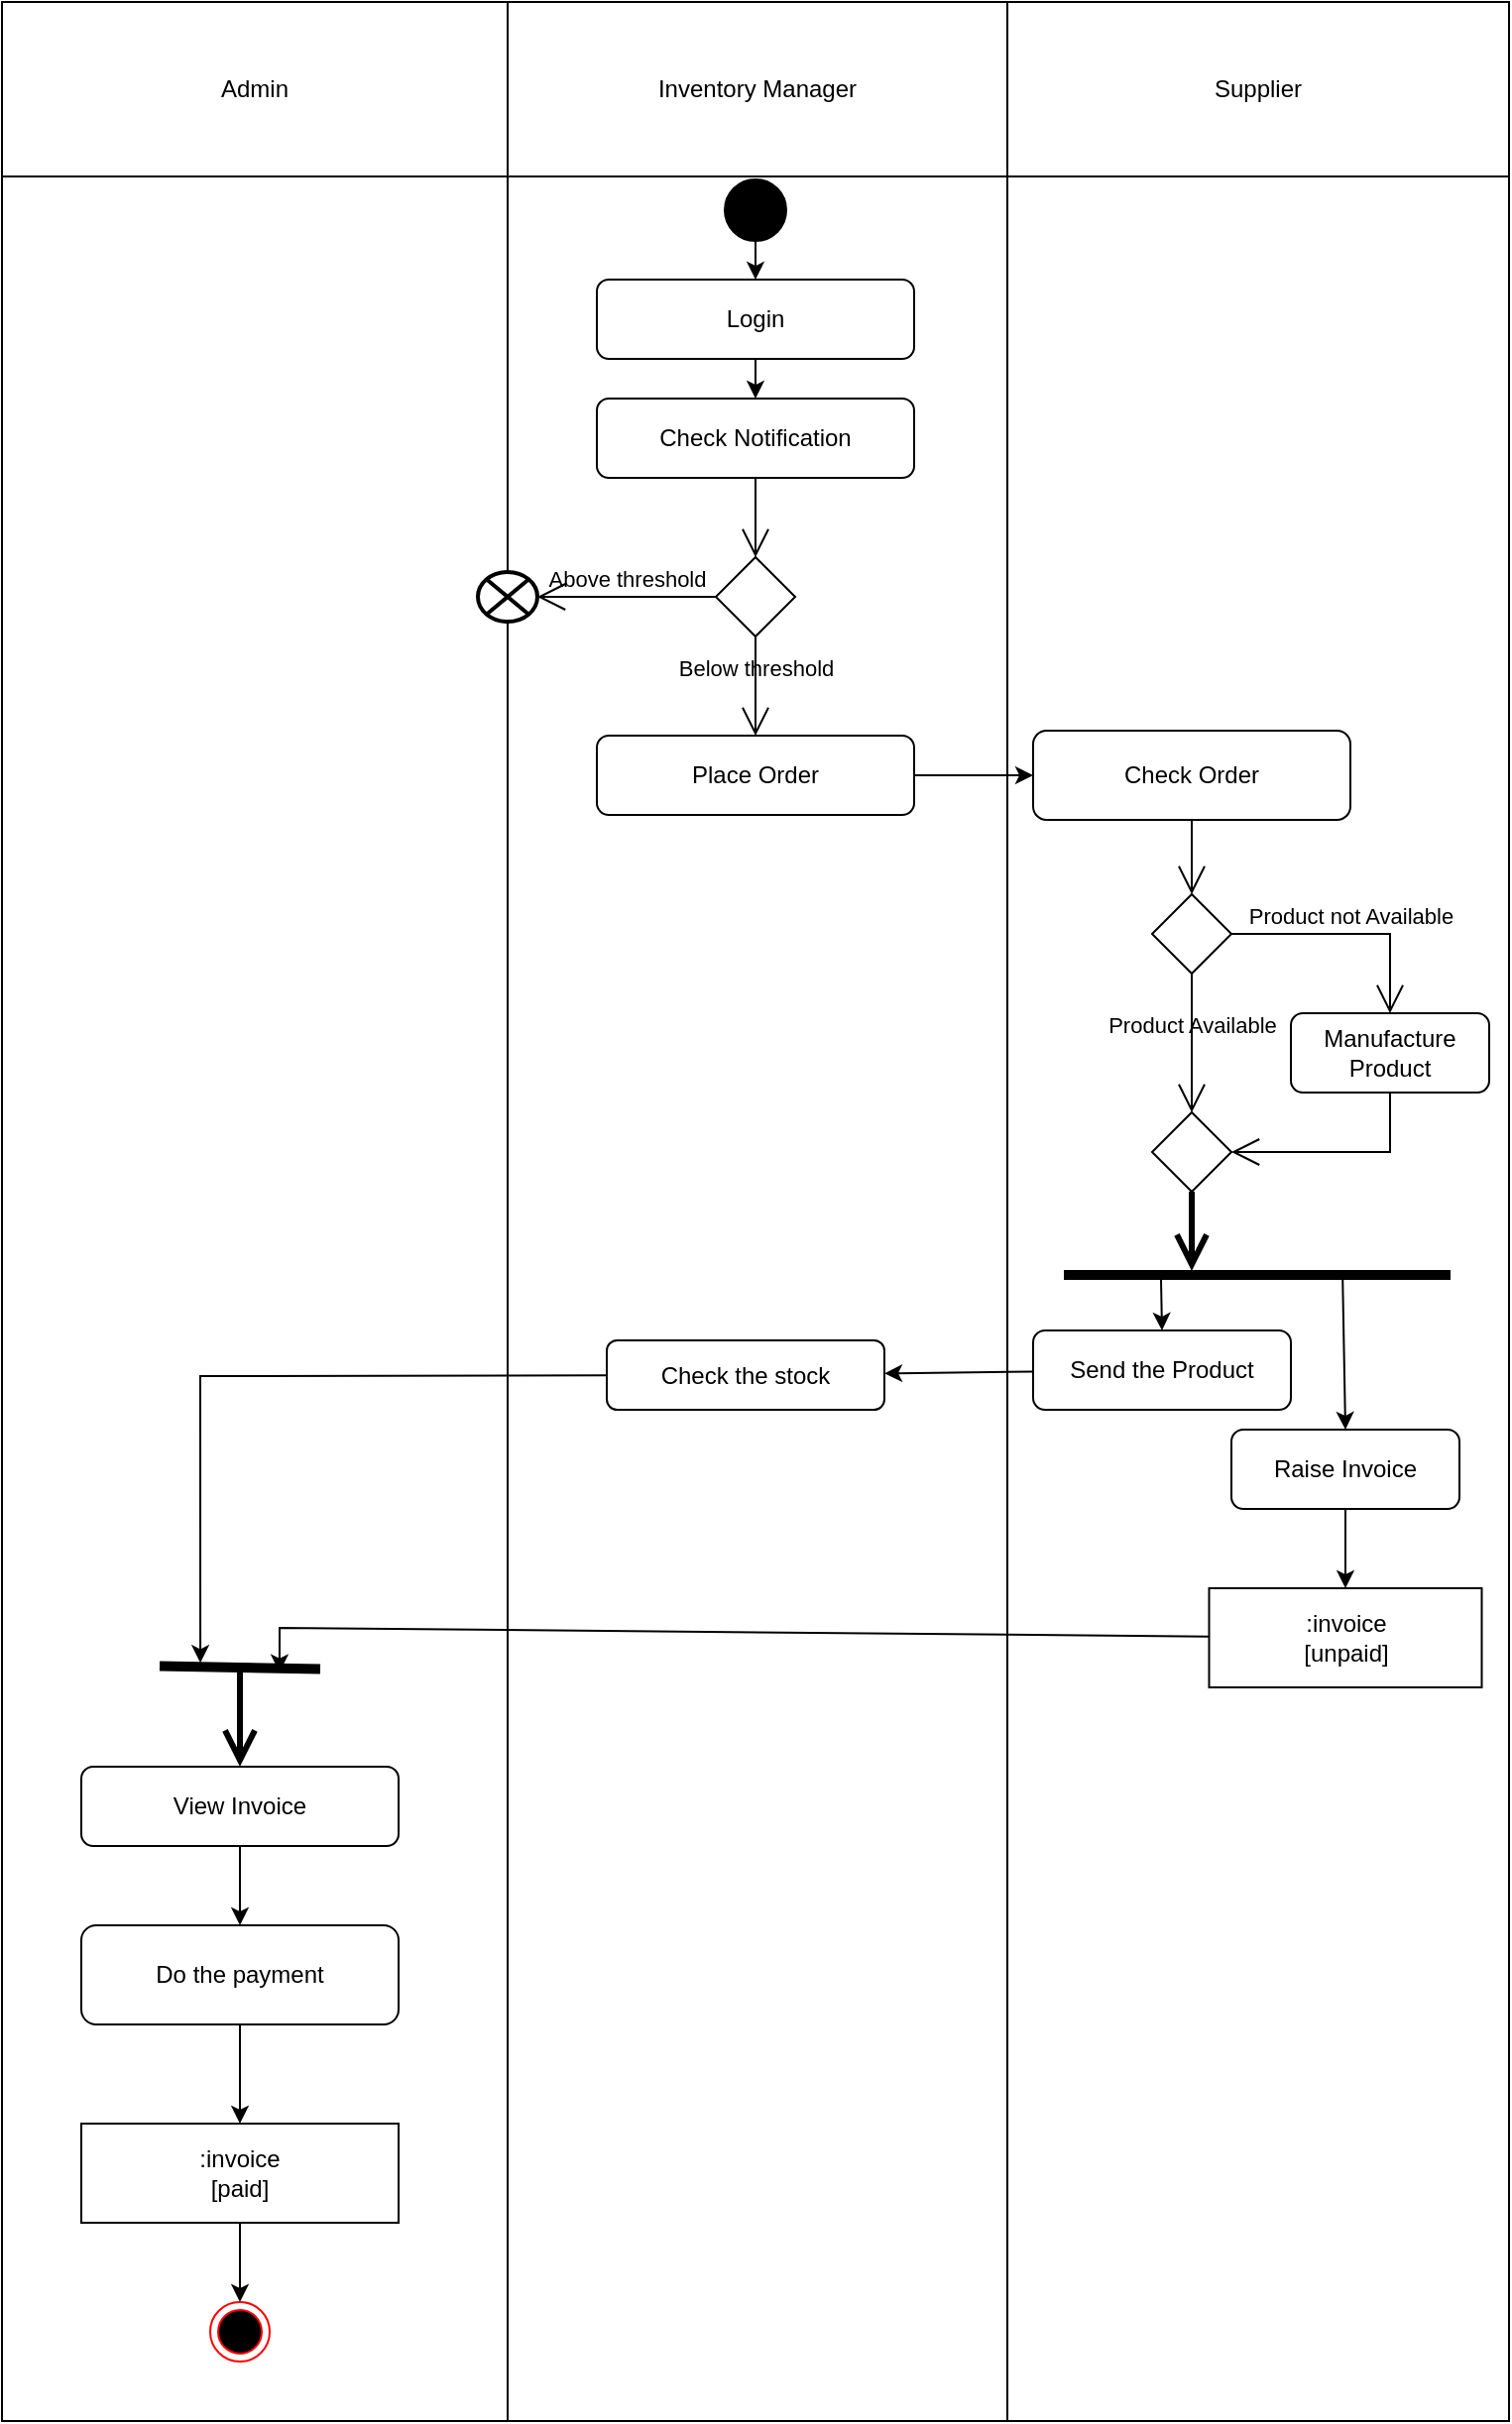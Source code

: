 <mxfile version="13.10.0" type="github">
  <diagram id="aMQNdzLnKfkTNUik06xg" name="Page-1">
    <mxGraphModel dx="1013" dy="450" grid="1" gridSize="10" guides="1" tooltips="1" connect="1" arrows="1" fold="1" page="1" pageScale="1" pageWidth="850" pageHeight="1100" math="0" shadow="0">
      <root>
        <mxCell id="0" />
        <mxCell id="1" parent="0" />
        <mxCell id="9waB4ikizcVisvGS0LdX-7" value="" style="shape=table;html=1;whiteSpace=wrap;startSize=0;container=1;collapsible=0;childLayout=tableLayout;" vertex="1" parent="1">
          <mxGeometry x="50" y="10" width="760" height="1220" as="geometry" />
        </mxCell>
        <mxCell id="9waB4ikizcVisvGS0LdX-8" value="" style="shape=partialRectangle;html=1;whiteSpace=wrap;collapsible=0;dropTarget=0;pointerEvents=0;fillColor=none;top=0;left=0;bottom=0;right=0;points=[[0,0.5],[1,0.5]];portConstraint=eastwest;" vertex="1" parent="9waB4ikizcVisvGS0LdX-7">
          <mxGeometry width="760" height="88" as="geometry" />
        </mxCell>
        <mxCell id="9waB4ikizcVisvGS0LdX-9" value="Admin" style="shape=partialRectangle;html=1;whiteSpace=wrap;connectable=0;overflow=hidden;fillColor=none;top=0;left=0;bottom=0;right=0;" vertex="1" parent="9waB4ikizcVisvGS0LdX-8">
          <mxGeometry width="255" height="88" as="geometry" />
        </mxCell>
        <mxCell id="9waB4ikizcVisvGS0LdX-10" value="Inventory Manager" style="shape=partialRectangle;html=1;whiteSpace=wrap;connectable=0;overflow=hidden;fillColor=none;top=0;left=0;bottom=0;right=0;" vertex="1" parent="9waB4ikizcVisvGS0LdX-8">
          <mxGeometry x="255" width="252" height="88" as="geometry" />
        </mxCell>
        <mxCell id="9waB4ikizcVisvGS0LdX-11" value="Supplier" style="shape=partialRectangle;html=1;whiteSpace=wrap;connectable=0;overflow=hidden;fillColor=none;top=0;left=0;bottom=0;right=0;" vertex="1" parent="9waB4ikizcVisvGS0LdX-8">
          <mxGeometry x="507" width="253" height="88" as="geometry" />
        </mxCell>
        <mxCell id="9waB4ikizcVisvGS0LdX-12" value="" style="shape=partialRectangle;html=1;whiteSpace=wrap;collapsible=0;dropTarget=0;pointerEvents=0;fillColor=none;top=0;left=0;bottom=0;right=0;points=[[0,0.5],[1,0.5]];portConstraint=eastwest;" vertex="1" parent="9waB4ikizcVisvGS0LdX-7">
          <mxGeometry y="88" width="760" height="1132" as="geometry" />
        </mxCell>
        <mxCell id="9waB4ikizcVisvGS0LdX-13" value="" style="shape=partialRectangle;html=1;whiteSpace=wrap;connectable=0;overflow=hidden;fillColor=none;top=0;left=0;bottom=0;right=0;" vertex="1" parent="9waB4ikizcVisvGS0LdX-12">
          <mxGeometry width="255" height="1132" as="geometry" />
        </mxCell>
        <mxCell id="9waB4ikizcVisvGS0LdX-14" value="" style="shape=partialRectangle;html=1;whiteSpace=wrap;connectable=0;overflow=hidden;fillColor=none;top=0;left=0;bottom=0;right=0;" vertex="1" parent="9waB4ikizcVisvGS0LdX-12">
          <mxGeometry x="255" width="252" height="1132" as="geometry" />
        </mxCell>
        <mxCell id="9waB4ikizcVisvGS0LdX-15" value="" style="shape=partialRectangle;html=1;whiteSpace=wrap;connectable=0;overflow=hidden;fillColor=none;top=0;left=0;bottom=0;right=0;" vertex="1" parent="9waB4ikizcVisvGS0LdX-12">
          <mxGeometry x="507" width="253" height="1132" as="geometry" />
        </mxCell>
        <mxCell id="9waB4ikizcVisvGS0LdX-18" value="" style="edgeStyle=none;rounded=0;orthogonalLoop=1;jettySize=auto;html=1;" edge="1" parent="1" source="9waB4ikizcVisvGS0LdX-16" target="9waB4ikizcVisvGS0LdX-17">
          <mxGeometry relative="1" as="geometry" />
        </mxCell>
        <mxCell id="9waB4ikizcVisvGS0LdX-16" value="" style="shape=ellipse;html=1;fillColor=#000000;strokeWidth=2;verticalLabelPosition=bottom;verticalAlignment=top;perimeter=ellipsePerimeter;" vertex="1" parent="1">
          <mxGeometry x="415" y="100" width="30" height="30" as="geometry" />
        </mxCell>
        <mxCell id="9waB4ikizcVisvGS0LdX-21" style="edgeStyle=none;rounded=0;orthogonalLoop=1;jettySize=auto;html=1;entryX=0.5;entryY=0;entryDx=0;entryDy=0;" edge="1" parent="1" source="9waB4ikizcVisvGS0LdX-17" target="9waB4ikizcVisvGS0LdX-19">
          <mxGeometry relative="1" as="geometry" />
        </mxCell>
        <mxCell id="9waB4ikizcVisvGS0LdX-17" value="Login" style="shape=rect;html=1;rounded=1;whiteSpace=wrap;align=center;" vertex="1" parent="1">
          <mxGeometry x="350" y="150" width="160" height="40" as="geometry" />
        </mxCell>
        <mxCell id="9waB4ikizcVisvGS0LdX-19" value="Check Notification" style="shape=rect;html=1;rounded=1;whiteSpace=wrap;align=center;" vertex="1" parent="1">
          <mxGeometry x="350" y="210" width="160" height="40" as="geometry" />
        </mxCell>
        <mxCell id="9waB4ikizcVisvGS0LdX-30" value="" style="shape=rhombus;html=1;verticalLabelPosition=bottom;verticalAlignment=top;" vertex="1" parent="1">
          <mxGeometry x="410" y="290" width="40" height="40" as="geometry" />
        </mxCell>
        <mxCell id="9waB4ikizcVisvGS0LdX-31" value="" style="edgeStyle=elbowEdgeStyle;html=1;elbow=horizontal;align=right;verticalAlign=bottom;endArrow=none;rounded=0;labelBackgroundColor=none;startArrow=open;startSize=12;exitX=0.5;exitY=0;exitDx=0;exitDy=0;" edge="1" source="9waB4ikizcVisvGS0LdX-30" parent="1">
          <mxGeometry relative="1" as="geometry">
            <mxPoint x="430" y="250" as="targetPoint" />
          </mxGeometry>
        </mxCell>
        <mxCell id="9waB4ikizcVisvGS0LdX-32" value="Below threshold" style="edgeStyle=elbowEdgeStyle;html=1;elbow=vertical;verticalAlign=bottom;endArrow=open;rounded=0;labelBackgroundColor=none;endSize=12;entryX=0.5;entryY=0;entryDx=0;entryDy=0;exitX=0.5;exitY=1;exitDx=0;exitDy=0;" edge="1" source="9waB4ikizcVisvGS0LdX-30" parent="1" target="9waB4ikizcVisvGS0LdX-35">
          <mxGeometry relative="1" as="geometry">
            <mxPoint x="530" y="310" as="targetPoint" />
            <Array as="points">
              <mxPoint x="430" y="360" />
              <mxPoint x="480" y="310" />
            </Array>
          </mxGeometry>
        </mxCell>
        <mxCell id="9waB4ikizcVisvGS0LdX-33" value="Above threshold" style="edgeStyle=elbowEdgeStyle;html=1;elbow=vertical;verticalAlign=bottom;endArrow=open;rounded=0;labelBackgroundColor=none;endSize=12;" edge="1" source="9waB4ikizcVisvGS0LdX-30" parent="1" target="9waB4ikizcVisvGS0LdX-34">
          <mxGeometry relative="1" as="geometry">
            <mxPoint x="330" y="320" as="targetPoint" />
          </mxGeometry>
        </mxCell>
        <mxCell id="9waB4ikizcVisvGS0LdX-34" value="" style="html=1;shape=mxgraph.sysml.flowFinal;strokeWidth=2;verticalLabelPosition=bottom;verticalAlignment=top;" vertex="1" parent="1">
          <mxGeometry x="290" y="297.5" width="30" height="25" as="geometry" />
        </mxCell>
        <mxCell id="9waB4ikizcVisvGS0LdX-50" style="edgeStyle=none;rounded=0;orthogonalLoop=1;jettySize=auto;html=1;" edge="1" parent="1" source="9waB4ikizcVisvGS0LdX-35" target="9waB4ikizcVisvGS0LdX-36">
          <mxGeometry relative="1" as="geometry" />
        </mxCell>
        <mxCell id="9waB4ikizcVisvGS0LdX-35" value="Place Order" style="shape=rect;html=1;rounded=1;whiteSpace=wrap;align=center;" vertex="1" parent="1">
          <mxGeometry x="350" y="380" width="160" height="40" as="geometry" />
        </mxCell>
        <mxCell id="9waB4ikizcVisvGS0LdX-36" value="Check Order" style="shape=rect;html=1;rounded=1;whiteSpace=wrap;align=center;" vertex="1" parent="1">
          <mxGeometry x="570" y="377.5" width="160" height="45" as="geometry" />
        </mxCell>
        <mxCell id="9waB4ikizcVisvGS0LdX-40" value="" style="shape=rhombus;html=1;verticalLabelPosition=bottom;verticalAlignment=top;" vertex="1" parent="1">
          <mxGeometry x="630" y="460" width="40" height="40" as="geometry" />
        </mxCell>
        <mxCell id="9waB4ikizcVisvGS0LdX-41" value="" style="edgeStyle=elbowEdgeStyle;html=1;elbow=horizontal;align=right;verticalAlign=bottom;endArrow=none;rounded=0;labelBackgroundColor=none;startArrow=open;startSize=12;entryX=0.5;entryY=1;entryDx=0;entryDy=0;" edge="1" source="9waB4ikizcVisvGS0LdX-40" parent="1" target="9waB4ikizcVisvGS0LdX-36">
          <mxGeometry relative="1" as="geometry">
            <mxPoint x="680" y="410" as="targetPoint" />
          </mxGeometry>
        </mxCell>
        <mxCell id="9waB4ikizcVisvGS0LdX-42" value="Product not Available" style="edgeStyle=elbowEdgeStyle;html=1;elbow=vertical;verticalAlign=bottom;endArrow=open;rounded=0;labelBackgroundColor=none;endSize=12;entryX=0.5;entryY=0;entryDx=0;entryDy=0;" edge="1" source="9waB4ikizcVisvGS0LdX-40" parent="1" target="9waB4ikizcVisvGS0LdX-45">
          <mxGeometry relative="1" as="geometry">
            <mxPoint x="770" y="480" as="targetPoint" />
            <Array as="points">
              <mxPoint x="710" y="480" />
              <mxPoint x="700" y="480" />
            </Array>
          </mxGeometry>
        </mxCell>
        <mxCell id="9waB4ikizcVisvGS0LdX-43" value="Product Available" style="edgeStyle=elbowEdgeStyle;html=1;elbow=vertical;verticalAlign=bottom;endArrow=open;rounded=0;labelBackgroundColor=none;endSize=12;entryX=0.5;entryY=0;entryDx=0;entryDy=0;" edge="1" source="9waB4ikizcVisvGS0LdX-40" parent="1" target="9waB4ikizcVisvGS0LdX-46">
          <mxGeometry relative="1" as="geometry">
            <mxPoint x="590" y="480" as="targetPoint" />
            <Array as="points">
              <mxPoint x="650" y="530" />
            </Array>
          </mxGeometry>
        </mxCell>
        <mxCell id="9waB4ikizcVisvGS0LdX-45" value="Manufacture Product" style="shape=rect;html=1;rounded=1;whiteSpace=wrap;align=center;" vertex="1" parent="1">
          <mxGeometry x="700" y="520" width="100" height="40" as="geometry" />
        </mxCell>
        <mxCell id="9waB4ikizcVisvGS0LdX-46" value="" style="shape=rhombus;html=1;verticalLabelPosition=top;verticalAlignment=bottom;" vertex="1" parent="1">
          <mxGeometry x="630" y="570" width="40" height="40" as="geometry" />
        </mxCell>
        <mxCell id="9waB4ikizcVisvGS0LdX-48" value="" style="edgeStyle=elbowEdgeStyle;html=1;elbow=vertical;verticalAlign=bottom;startArrow=open;endArrow=none;rounded=0;labelBackgroundColor=none;startSize=12;entryX=0.5;entryY=1;entryDx=0;entryDy=0;" edge="1" source="9waB4ikizcVisvGS0LdX-46" parent="1" target="9waB4ikizcVisvGS0LdX-45">
          <mxGeometry relative="1" as="geometry">
            <mxPoint x="760" y="590" as="targetPoint" />
            <Array as="points">
              <mxPoint x="720" y="590" />
            </Array>
          </mxGeometry>
        </mxCell>
        <mxCell id="9waB4ikizcVisvGS0LdX-83" style="edgeStyle=none;rounded=0;orthogonalLoop=1;jettySize=auto;html=1;" edge="1" parent="1" source="9waB4ikizcVisvGS0LdX-51" target="9waB4ikizcVisvGS0LdX-81">
          <mxGeometry relative="1" as="geometry" />
        </mxCell>
        <mxCell id="9waB4ikizcVisvGS0LdX-51" value="Send the Product" style="shape=rect;html=1;rounded=1;whiteSpace=wrap;align=center;" vertex="1" parent="1">
          <mxGeometry x="570" y="680" width="130" height="40" as="geometry" />
        </mxCell>
        <mxCell id="9waB4ikizcVisvGS0LdX-52" style="edgeStyle=none;rounded=0;orthogonalLoop=1;jettySize=auto;html=1;exitX=0.25;exitY=0;exitDx=0;exitDy=0;" edge="1" parent="1" source="9waB4ikizcVisvGS0LdX-51" target="9waB4ikizcVisvGS0LdX-51">
          <mxGeometry relative="1" as="geometry" />
        </mxCell>
        <mxCell id="9waB4ikizcVisvGS0LdX-56" style="edgeStyle=none;rounded=0;orthogonalLoop=1;jettySize=auto;html=1;entryX=0.5;entryY=0;entryDx=0;entryDy=0;" edge="1" parent="1" source="9waB4ikizcVisvGS0LdX-53" target="9waB4ikizcVisvGS0LdX-55">
          <mxGeometry relative="1" as="geometry" />
        </mxCell>
        <mxCell id="9waB4ikizcVisvGS0LdX-53" value="Raise Invoice" style="shape=rect;html=1;rounded=1;whiteSpace=wrap;align=center;" vertex="1" parent="1">
          <mxGeometry x="670" y="730" width="115" height="40" as="geometry" />
        </mxCell>
        <mxCell id="9waB4ikizcVisvGS0LdX-103" style="edgeStyle=none;rounded=0;orthogonalLoop=1;jettySize=auto;html=1;entryX=0;entryY=0.75;entryDx=0;entryDy=0;" edge="1" parent="1" source="9waB4ikizcVisvGS0LdX-55" target="9waB4ikizcVisvGS0LdX-91">
          <mxGeometry relative="1" as="geometry">
            <Array as="points">
              <mxPoint x="190" y="830" />
            </Array>
          </mxGeometry>
        </mxCell>
        <mxCell id="9waB4ikizcVisvGS0LdX-55" value=":invoice&lt;br&gt;[unpaid]" style="shape=rect;html=1;whiteSpace=wrap;align=center;" vertex="1" parent="1">
          <mxGeometry x="658.75" y="810" width="137.5" height="50" as="geometry" />
        </mxCell>
        <mxCell id="9waB4ikizcVisvGS0LdX-61" value="" style="edgeStyle=none;rounded=0;orthogonalLoop=1;jettySize=auto;html=1;entryX=0.5;entryY=0;entryDx=0;entryDy=0;" edge="1" parent="1" source="9waB4ikizcVisvGS0LdX-57" target="9waB4ikizcVisvGS0LdX-59">
          <mxGeometry relative="1" as="geometry" />
        </mxCell>
        <mxCell id="9waB4ikizcVisvGS0LdX-57" value="View Invoice" style="shape=rect;html=1;rounded=1;whiteSpace=wrap;align=center;" vertex="1" parent="1">
          <mxGeometry x="90" y="900" width="160" height="40" as="geometry" />
        </mxCell>
        <mxCell id="9waB4ikizcVisvGS0LdX-82" style="edgeStyle=none;rounded=0;orthogonalLoop=1;jettySize=auto;html=1;" edge="1" parent="1" source="9waB4ikizcVisvGS0LdX-59" target="9waB4ikizcVisvGS0LdX-60">
          <mxGeometry relative="1" as="geometry" />
        </mxCell>
        <mxCell id="9waB4ikizcVisvGS0LdX-59" value="Do the payment" style="shape=rect;html=1;rounded=1;whiteSpace=wrap;align=center;" vertex="1" parent="1">
          <mxGeometry x="90" y="980" width="160" height="50" as="geometry" />
        </mxCell>
        <mxCell id="9waB4ikizcVisvGS0LdX-63" style="edgeStyle=none;rounded=0;orthogonalLoop=1;jettySize=auto;html=1;" edge="1" parent="1" source="9waB4ikizcVisvGS0LdX-60" target="9waB4ikizcVisvGS0LdX-62">
          <mxGeometry relative="1" as="geometry" />
        </mxCell>
        <mxCell id="9waB4ikizcVisvGS0LdX-60" value=":invoice&lt;br&gt;[paid]" style="shape=rect;html=1;whiteSpace=wrap;align=center;" vertex="1" parent="1">
          <mxGeometry x="90" y="1080" width="160" height="50" as="geometry" />
        </mxCell>
        <mxCell id="9waB4ikizcVisvGS0LdX-62" value="" style="ellipse;html=1;shape=endState;fillColor=#000000;strokeColor=#ff0000;" vertex="1" parent="1">
          <mxGeometry x="155" y="1170" width="30" height="30" as="geometry" />
        </mxCell>
        <mxCell id="9waB4ikizcVisvGS0LdX-79" style="edgeStyle=none;rounded=0;orthogonalLoop=1;jettySize=auto;html=1;entryX=0.5;entryY=0;entryDx=0;entryDy=0;exitX=1;exitY=0.75;exitDx=0;exitDy=0;" edge="1" parent="1" source="9waB4ikizcVisvGS0LdX-70" target="9waB4ikizcVisvGS0LdX-51">
          <mxGeometry relative="1" as="geometry" />
        </mxCell>
        <mxCell id="9waB4ikizcVisvGS0LdX-80" style="edgeStyle=none;rounded=0;orthogonalLoop=1;jettySize=auto;html=1;entryX=0.5;entryY=0;entryDx=0;entryDy=0;exitX=0.5;exitY=0.278;exitDx=0;exitDy=0;exitPerimeter=0;" edge="1" parent="1" source="9waB4ikizcVisvGS0LdX-70" target="9waB4ikizcVisvGS0LdX-53">
          <mxGeometry relative="1" as="geometry">
            <mxPoint x="728" y="660" as="sourcePoint" />
          </mxGeometry>
        </mxCell>
        <mxCell id="9waB4ikizcVisvGS0LdX-70" value="" style="shape=rect;html=1;fillColor=#000000;verticalLabelPosition=bottom;verticalAlignment=top;direction=south;" vertex="1" parent="1">
          <mxGeometry x="586" y="650" width="194" height="4" as="geometry" />
        </mxCell>
        <mxCell id="9waB4ikizcVisvGS0LdX-71" value="" style="edgeStyle=elbowEdgeStyle;html=1;elbow=horizontal;endArrow=none;rounded=0;startArrow=open;strokeWidth=3;startSize=12;entryX=0.5;entryY=1;entryDx=0;entryDy=0;" edge="1" source="9waB4ikizcVisvGS0LdX-70" parent="1" target="9waB4ikizcVisvGS0LdX-46">
          <mxGeometry relative="1" as="geometry">
            <mxPoint x="660" y="680" as="targetPoint" />
          </mxGeometry>
        </mxCell>
        <mxCell id="9waB4ikizcVisvGS0LdX-102" style="edgeStyle=none;rounded=0;orthogonalLoop=1;jettySize=auto;html=1;entryX=1;entryY=0.25;entryDx=0;entryDy=0;" edge="1" parent="1" source="9waB4ikizcVisvGS0LdX-81" target="9waB4ikizcVisvGS0LdX-91">
          <mxGeometry relative="1" as="geometry">
            <Array as="points">
              <mxPoint x="150" y="703" />
            </Array>
          </mxGeometry>
        </mxCell>
        <mxCell id="9waB4ikizcVisvGS0LdX-81" value="Check the stock" style="shape=rect;html=1;rounded=1;whiteSpace=wrap;align=center;" vertex="1" parent="1">
          <mxGeometry x="355" y="685" width="140" height="35" as="geometry" />
        </mxCell>
        <mxCell id="9waB4ikizcVisvGS0LdX-91" value="" style="shape=rect;html=1;fillColor=#000000;verticalLabelPosition=bottom;labelBackgroundColor=#ffffff;verticalAlign=top;rotation=-89;" vertex="1" parent="1">
          <mxGeometry x="168" y="810" width="4" height="80" as="geometry" />
        </mxCell>
        <mxCell id="9waB4ikizcVisvGS0LdX-92" value="" style="edgeStyle=elbowEdgeStyle;html=1;elbow=horizontal;rounded=0;endArrow=open;strokeWidth=3;endSize=12;entryX=0.5;entryY=0;entryDx=0;entryDy=0;" edge="1" source="9waB4ikizcVisvGS0LdX-91" parent="1" target="9waB4ikizcVisvGS0LdX-57">
          <mxGeometry relative="1" as="geometry">
            <mxPoint x="480" y="480" as="targetPoint" />
            <Array as="points">
              <mxPoint x="170" y="840" />
            </Array>
          </mxGeometry>
        </mxCell>
      </root>
    </mxGraphModel>
  </diagram>
</mxfile>
